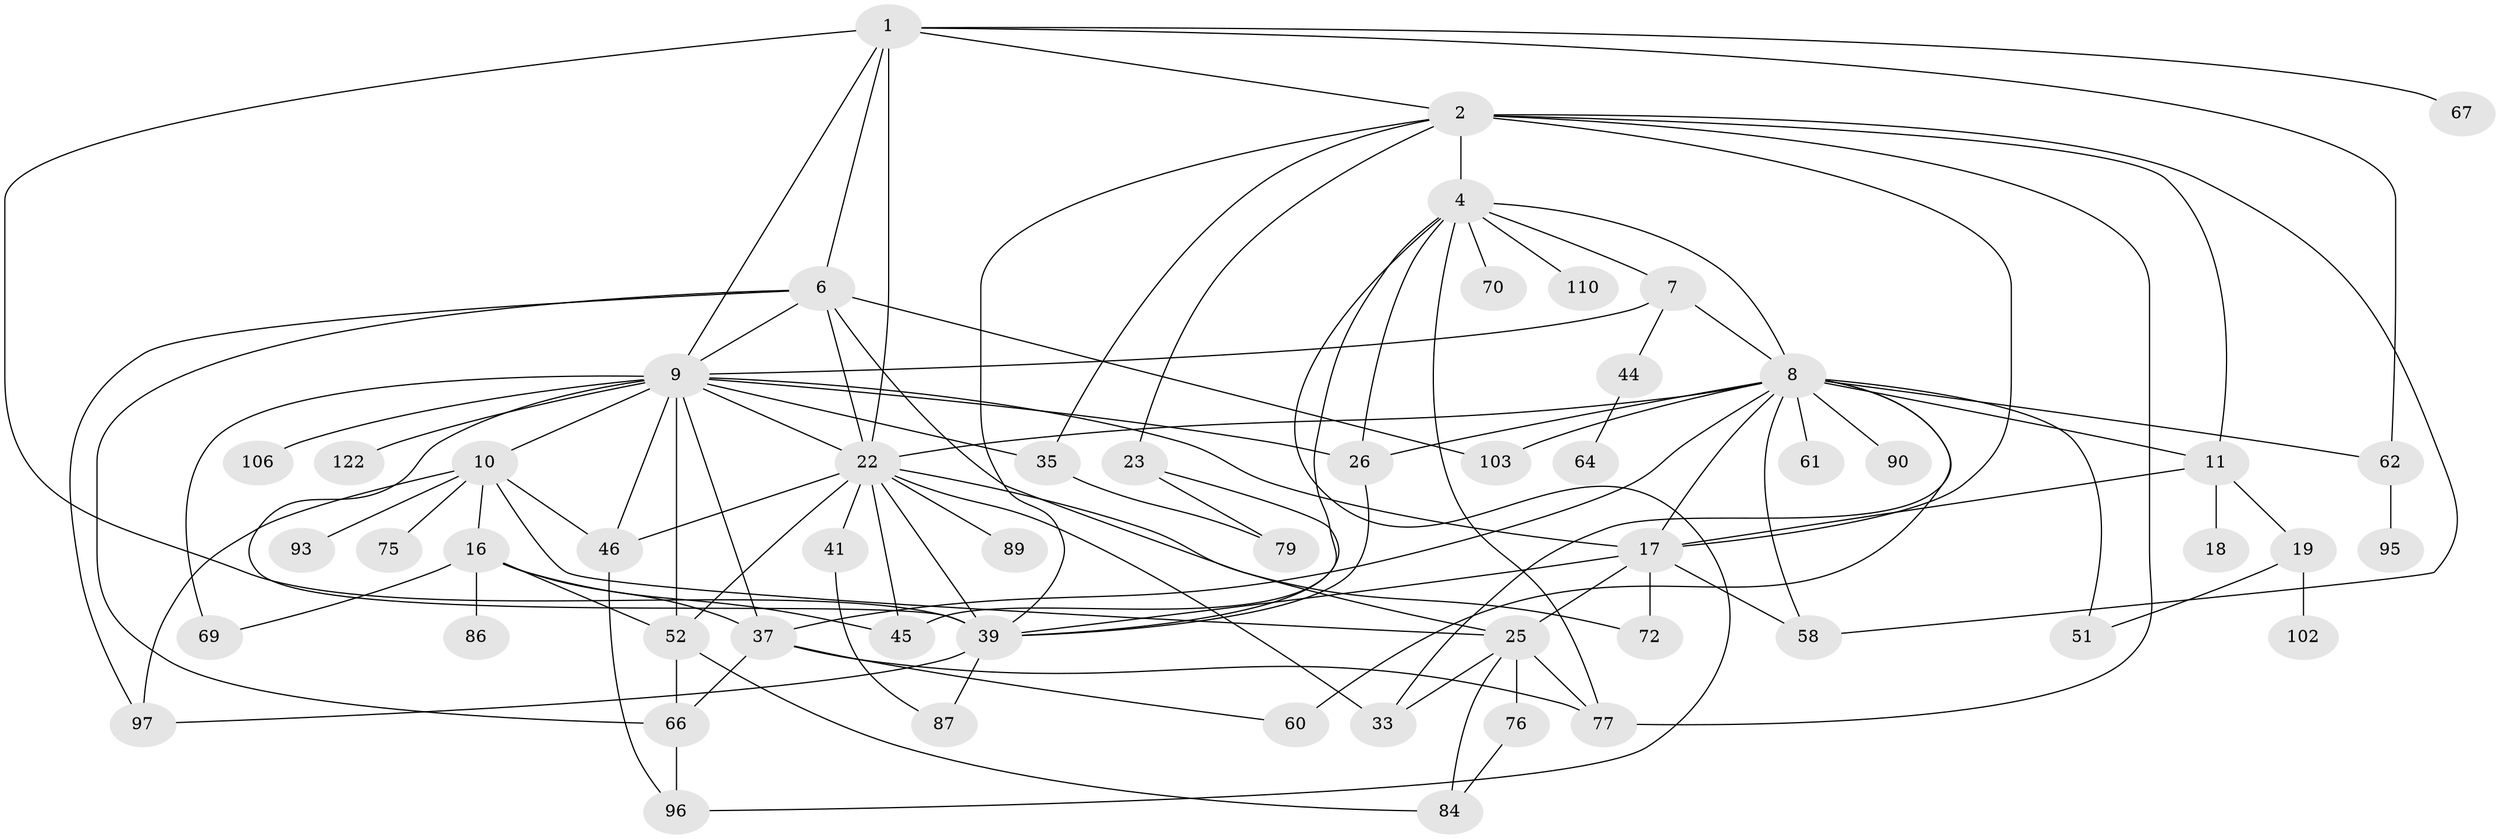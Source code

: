 // original degree distribution, {5: 0.043478260869565216, 7: 0.050724637681159424, 2: 0.2463768115942029, 4: 0.15942028985507245, 6: 0.043478260869565216, 1: 0.2028985507246377, 3: 0.2536231884057971}
// Generated by graph-tools (version 1.1) at 2025/17/03/04/25 18:17:06]
// undirected, 55 vertices, 106 edges
graph export_dot {
graph [start="1"]
  node [color=gray90,style=filled];
  1 [super="+21"];
  2 [super="+3+48"];
  4 [super="+5"];
  6 [super="+20+12"];
  7;
  8 [super="+30+88+24+65"];
  9 [super="+28+40+13"];
  10 [super="+82"];
  11 [super="+85+100"];
  16 [super="+38+116"];
  17 [super="+32+63+31+113+36"];
  18;
  19 [super="+94"];
  22 [super="+43+42+29"];
  23;
  25 [super="+124+27+81+91"];
  26 [super="+104"];
  33;
  35 [super="+136"];
  37 [super="+74+83"];
  39 [super="+98+49+50"];
  41;
  44 [super="+80"];
  45 [super="+53+68"];
  46 [super="+57"];
  51;
  52 [super="+59+92"];
  58;
  60 [super="+128"];
  61;
  62 [super="+109"];
  64;
  66;
  67;
  69;
  70;
  72 [super="+129"];
  75;
  76;
  77 [super="+134"];
  79;
  84;
  86;
  87;
  89 [super="+112"];
  90;
  93;
  95;
  96 [super="+138"];
  97;
  102;
  103 [super="+107"];
  106;
  110;
  122;
  1 -- 2;
  1 -- 6;
  1 -- 67;
  1 -- 62;
  1 -- 9;
  1 -- 22;
  1 -- 39;
  2 -- 4;
  2 -- 11;
  2 -- 23;
  2 -- 39;
  2 -- 77;
  2 -- 17;
  2 -- 35;
  2 -- 58;
  4 -- 7;
  4 -- 26;
  4 -- 110;
  4 -- 77;
  4 -- 70;
  4 -- 8;
  4 -- 45;
  4 -- 96;
  6 -- 9;
  6 -- 103;
  6 -- 22 [weight=2];
  6 -- 97;
  6 -- 66;
  6 -- 25;
  7 -- 44;
  7 -- 8;
  7 -- 9;
  8 -- 33;
  8 -- 90;
  8 -- 26;
  8 -- 62;
  8 -- 103;
  8 -- 51;
  8 -- 22;
  8 -- 58;
  8 -- 60 [weight=2];
  8 -- 61;
  8 -- 11;
  8 -- 17;
  8 -- 37;
  9 -- 10 [weight=2];
  9 -- 106;
  9 -- 35;
  9 -- 26;
  9 -- 69 [weight=2];
  9 -- 39 [weight=3];
  9 -- 46;
  9 -- 17;
  9 -- 22;
  9 -- 122;
  9 -- 52 [weight=2];
  9 -- 37 [weight=2];
  10 -- 16 [weight=2];
  10 -- 25;
  10 -- 75;
  10 -- 97;
  10 -- 93;
  10 -- 46;
  11 -- 18;
  11 -- 19 [weight=2];
  11 -- 17;
  16 -- 37;
  16 -- 45;
  16 -- 69;
  16 -- 86;
  16 -- 52;
  17 -- 39 [weight=2];
  17 -- 58;
  17 -- 72;
  17 -- 25;
  19 -- 51;
  19 -- 102;
  22 -- 41;
  22 -- 72;
  22 -- 89;
  22 -- 33;
  22 -- 52;
  22 -- 46;
  22 -- 39;
  22 -- 45;
  23 -- 79;
  23 -- 39;
  25 -- 76;
  25 -- 33;
  25 -- 84;
  25 -- 77;
  26 -- 39;
  35 -- 79;
  37 -- 77;
  37 -- 60;
  37 -- 66;
  39 -- 97;
  39 -- 87;
  41 -- 87;
  44 -- 64;
  46 -- 96;
  52 -- 66;
  52 -- 84;
  62 -- 95;
  66 -- 96;
  76 -- 84;
}
